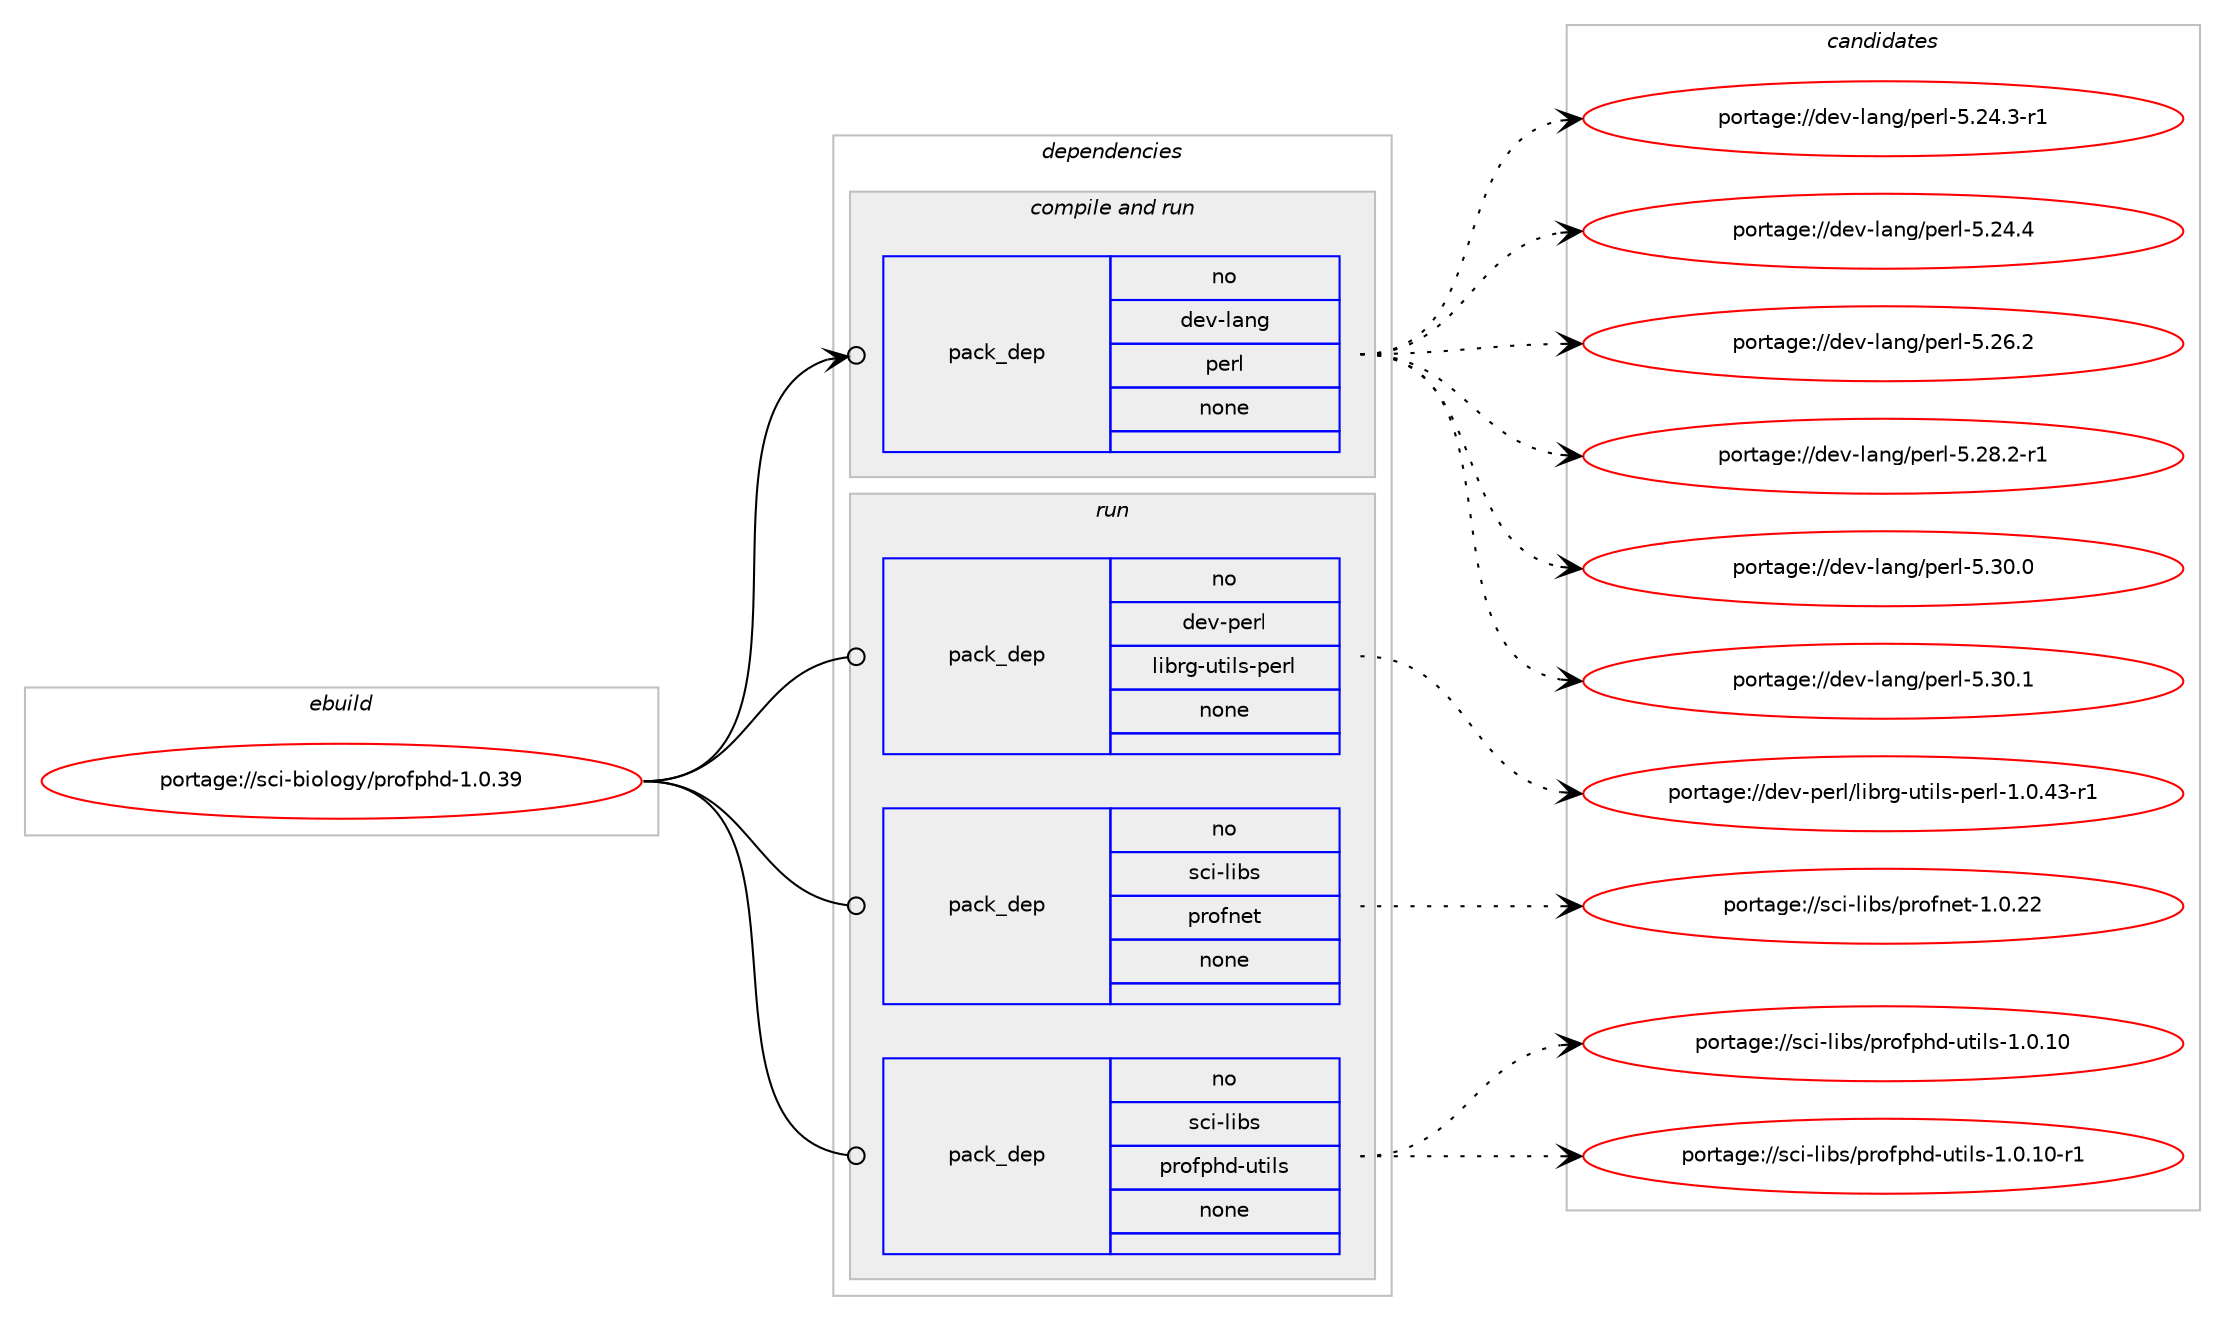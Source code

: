 digraph prolog {

# *************
# Graph options
# *************

newrank=true;
concentrate=true;
compound=true;
graph [rankdir=LR,fontname=Helvetica,fontsize=10,ranksep=1.5];#, ranksep=2.5, nodesep=0.2];
edge  [arrowhead=vee];
node  [fontname=Helvetica,fontsize=10];

# **********
# The ebuild
# **********

subgraph cluster_leftcol {
color=gray;
rank=same;
label=<<i>ebuild</i>>;
id [label="portage://sci-biology/profphd-1.0.39", color=red, width=4, href="../sci-biology/profphd-1.0.39.svg"];
}

# ****************
# The dependencies
# ****************

subgraph cluster_midcol {
color=gray;
label=<<i>dependencies</i>>;
subgraph cluster_compile {
fillcolor="#eeeeee";
style=filled;
label=<<i>compile</i>>;
}
subgraph cluster_compileandrun {
fillcolor="#eeeeee";
style=filled;
label=<<i>compile and run</i>>;
subgraph pack281867 {
dependency383606 [label=<<TABLE BORDER="0" CELLBORDER="1" CELLSPACING="0" CELLPADDING="4" WIDTH="220"><TR><TD ROWSPAN="6" CELLPADDING="30">pack_dep</TD></TR><TR><TD WIDTH="110">no</TD></TR><TR><TD>dev-lang</TD></TR><TR><TD>perl</TD></TR><TR><TD>none</TD></TR><TR><TD></TD></TR></TABLE>>, shape=none, color=blue];
}
id:e -> dependency383606:w [weight=20,style="solid",arrowhead="odotvee"];
}
subgraph cluster_run {
fillcolor="#eeeeee";
style=filled;
label=<<i>run</i>>;
subgraph pack281868 {
dependency383607 [label=<<TABLE BORDER="0" CELLBORDER="1" CELLSPACING="0" CELLPADDING="4" WIDTH="220"><TR><TD ROWSPAN="6" CELLPADDING="30">pack_dep</TD></TR><TR><TD WIDTH="110">no</TD></TR><TR><TD>dev-perl</TD></TR><TR><TD>librg-utils-perl</TD></TR><TR><TD>none</TD></TR><TR><TD></TD></TR></TABLE>>, shape=none, color=blue];
}
id:e -> dependency383607:w [weight=20,style="solid",arrowhead="odot"];
subgraph pack281869 {
dependency383608 [label=<<TABLE BORDER="0" CELLBORDER="1" CELLSPACING="0" CELLPADDING="4" WIDTH="220"><TR><TD ROWSPAN="6" CELLPADDING="30">pack_dep</TD></TR><TR><TD WIDTH="110">no</TD></TR><TR><TD>sci-libs</TD></TR><TR><TD>profnet</TD></TR><TR><TD>none</TD></TR><TR><TD></TD></TR></TABLE>>, shape=none, color=blue];
}
id:e -> dependency383608:w [weight=20,style="solid",arrowhead="odot"];
subgraph pack281870 {
dependency383609 [label=<<TABLE BORDER="0" CELLBORDER="1" CELLSPACING="0" CELLPADDING="4" WIDTH="220"><TR><TD ROWSPAN="6" CELLPADDING="30">pack_dep</TD></TR><TR><TD WIDTH="110">no</TD></TR><TR><TD>sci-libs</TD></TR><TR><TD>profphd-utils</TD></TR><TR><TD>none</TD></TR><TR><TD></TD></TR></TABLE>>, shape=none, color=blue];
}
id:e -> dependency383609:w [weight=20,style="solid",arrowhead="odot"];
}
}

# **************
# The candidates
# **************

subgraph cluster_choices {
rank=same;
color=gray;
label=<<i>candidates</i>>;

subgraph choice281867 {
color=black;
nodesep=1;
choiceportage100101118451089711010347112101114108455346505246514511449 [label="portage://dev-lang/perl-5.24.3-r1", color=red, width=4,href="../dev-lang/perl-5.24.3-r1.svg"];
choiceportage10010111845108971101034711210111410845534650524652 [label="portage://dev-lang/perl-5.24.4", color=red, width=4,href="../dev-lang/perl-5.24.4.svg"];
choiceportage10010111845108971101034711210111410845534650544650 [label="portage://dev-lang/perl-5.26.2", color=red, width=4,href="../dev-lang/perl-5.26.2.svg"];
choiceportage100101118451089711010347112101114108455346505646504511449 [label="portage://dev-lang/perl-5.28.2-r1", color=red, width=4,href="../dev-lang/perl-5.28.2-r1.svg"];
choiceportage10010111845108971101034711210111410845534651484648 [label="portage://dev-lang/perl-5.30.0", color=red, width=4,href="../dev-lang/perl-5.30.0.svg"];
choiceportage10010111845108971101034711210111410845534651484649 [label="portage://dev-lang/perl-5.30.1", color=red, width=4,href="../dev-lang/perl-5.30.1.svg"];
dependency383606:e -> choiceportage100101118451089711010347112101114108455346505246514511449:w [style=dotted,weight="100"];
dependency383606:e -> choiceportage10010111845108971101034711210111410845534650524652:w [style=dotted,weight="100"];
dependency383606:e -> choiceportage10010111845108971101034711210111410845534650544650:w [style=dotted,weight="100"];
dependency383606:e -> choiceportage100101118451089711010347112101114108455346505646504511449:w [style=dotted,weight="100"];
dependency383606:e -> choiceportage10010111845108971101034711210111410845534651484648:w [style=dotted,weight="100"];
dependency383606:e -> choiceportage10010111845108971101034711210111410845534651484649:w [style=dotted,weight="100"];
}
subgraph choice281868 {
color=black;
nodesep=1;
choiceportage1001011184511210111410847108105981141034511711610510811545112101114108454946484652514511449 [label="portage://dev-perl/librg-utils-perl-1.0.43-r1", color=red, width=4,href="../dev-perl/librg-utils-perl-1.0.43-r1.svg"];
dependency383607:e -> choiceportage1001011184511210111410847108105981141034511711610510811545112101114108454946484652514511449:w [style=dotted,weight="100"];
}
subgraph choice281869 {
color=black;
nodesep=1;
choiceportage1159910545108105981154711211411110211010111645494648465050 [label="portage://sci-libs/profnet-1.0.22", color=red, width=4,href="../sci-libs/profnet-1.0.22.svg"];
dependency383608:e -> choiceportage1159910545108105981154711211411110211010111645494648465050:w [style=dotted,weight="100"];
}
subgraph choice281870 {
color=black;
nodesep=1;
choiceportage115991054510810598115471121141111021121041004511711610510811545494648464948 [label="portage://sci-libs/profphd-utils-1.0.10", color=red, width=4,href="../sci-libs/profphd-utils-1.0.10.svg"];
choiceportage1159910545108105981154711211411110211210410045117116105108115454946484649484511449 [label="portage://sci-libs/profphd-utils-1.0.10-r1", color=red, width=4,href="../sci-libs/profphd-utils-1.0.10-r1.svg"];
dependency383609:e -> choiceportage115991054510810598115471121141111021121041004511711610510811545494648464948:w [style=dotted,weight="100"];
dependency383609:e -> choiceportage1159910545108105981154711211411110211210410045117116105108115454946484649484511449:w [style=dotted,weight="100"];
}
}

}
